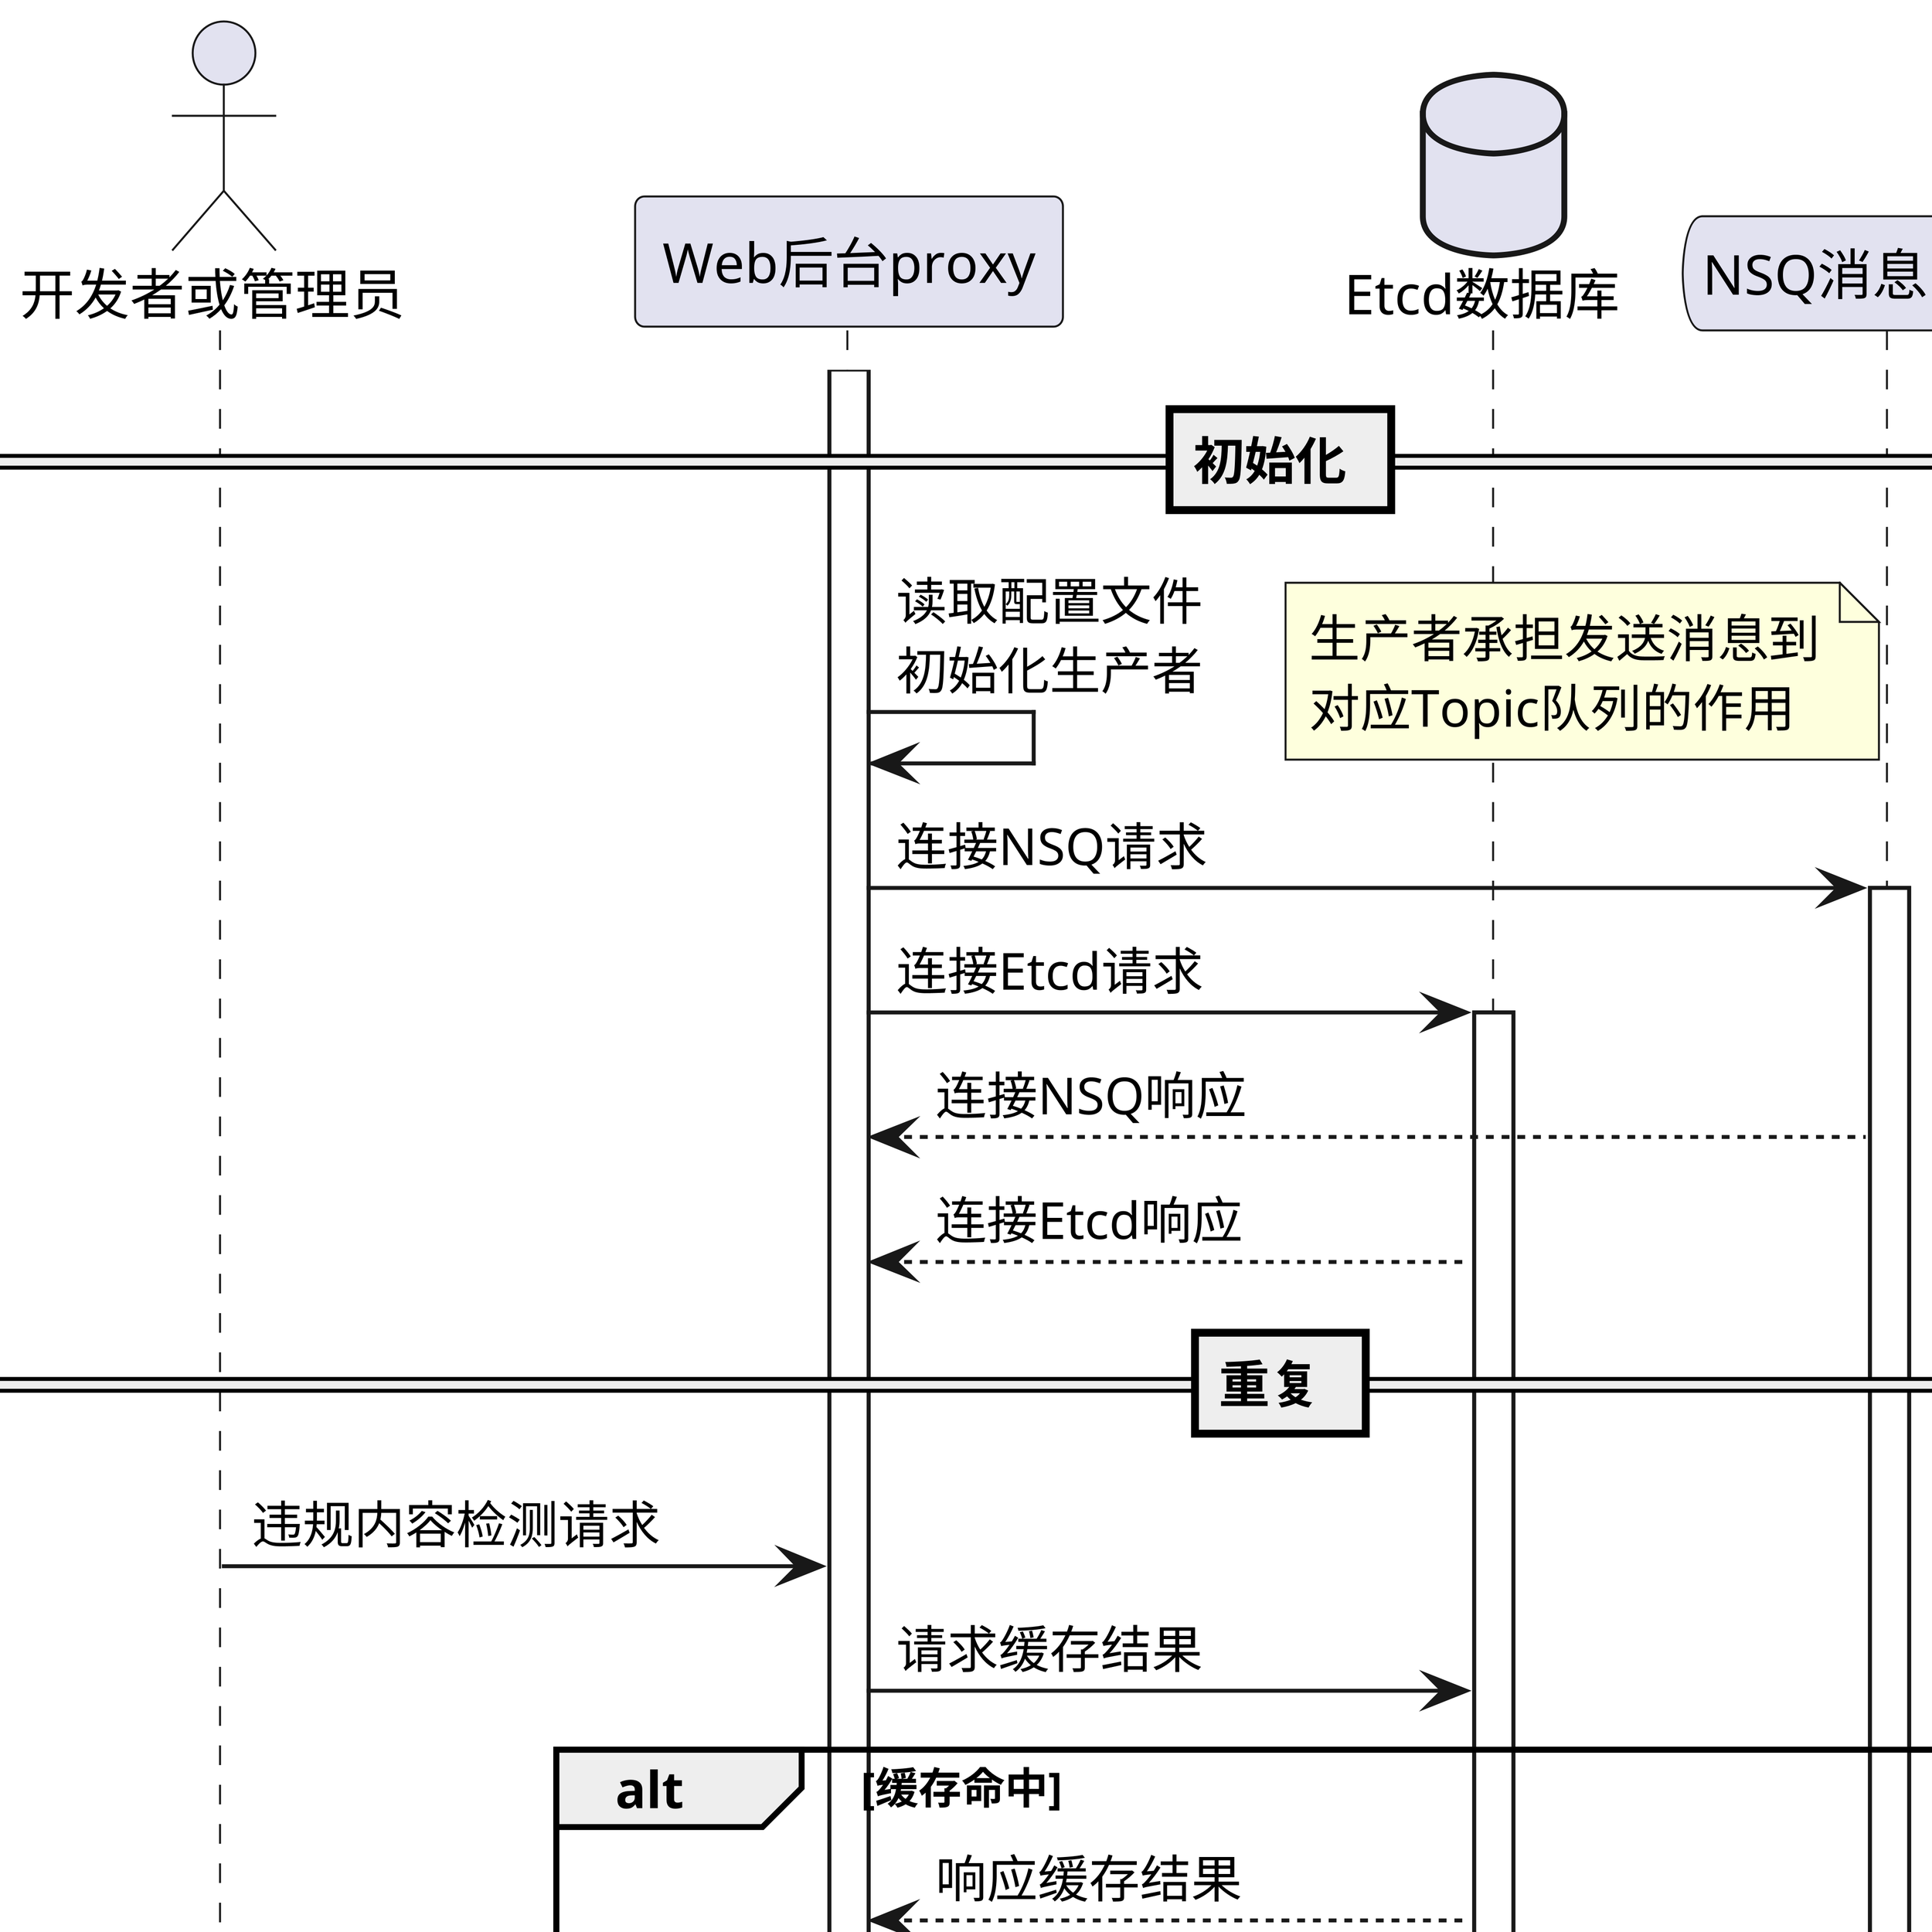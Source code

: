 @startuml
skinparam dpi 800
actor 开发者或管理员 as user
participant Web后台proxy as proxy
database    Etcd数据库    as etcd
queue       NSQ消息队列       as nsq
== 初始化 ==
activate proxy
proxy -> proxy: 读取配置文件\n初始化生产者
note right : 生产者承担发送消息到\n对应Topic队列的作用
proxy -> nsq: 连接NSQ请求
activate nsq
proxy -> etcd: 连接Etcd请求
activate etcd
nsq -->proxy : 连接NSQ响应
etcd -->proxy : 连接Etcd响应
== 重复 ==
user -> proxy: 违规内容检测请求
proxy -> etcd: 请求缓存结果
alt 缓存命中
etcd --> proxy: 响应缓存结果
else 缓存未命中
etcd --> proxy: 响应空数据
proxy -> nsq: 发送消息（Topic+Data）
note right : Topic指消息的主题\nData指违规内容数据
loop 未超时且响应为空
    proxy -> etcd: 请求推理结果
    etcd --> proxy: 响应结果
        note right : 推理端成功返回后会设\n置原始结果到Etcd中
end
end
proxy -> proxy: 根据阻止策略处理结果
proxy -> user: 响应违规内容检测结果

@enduml
